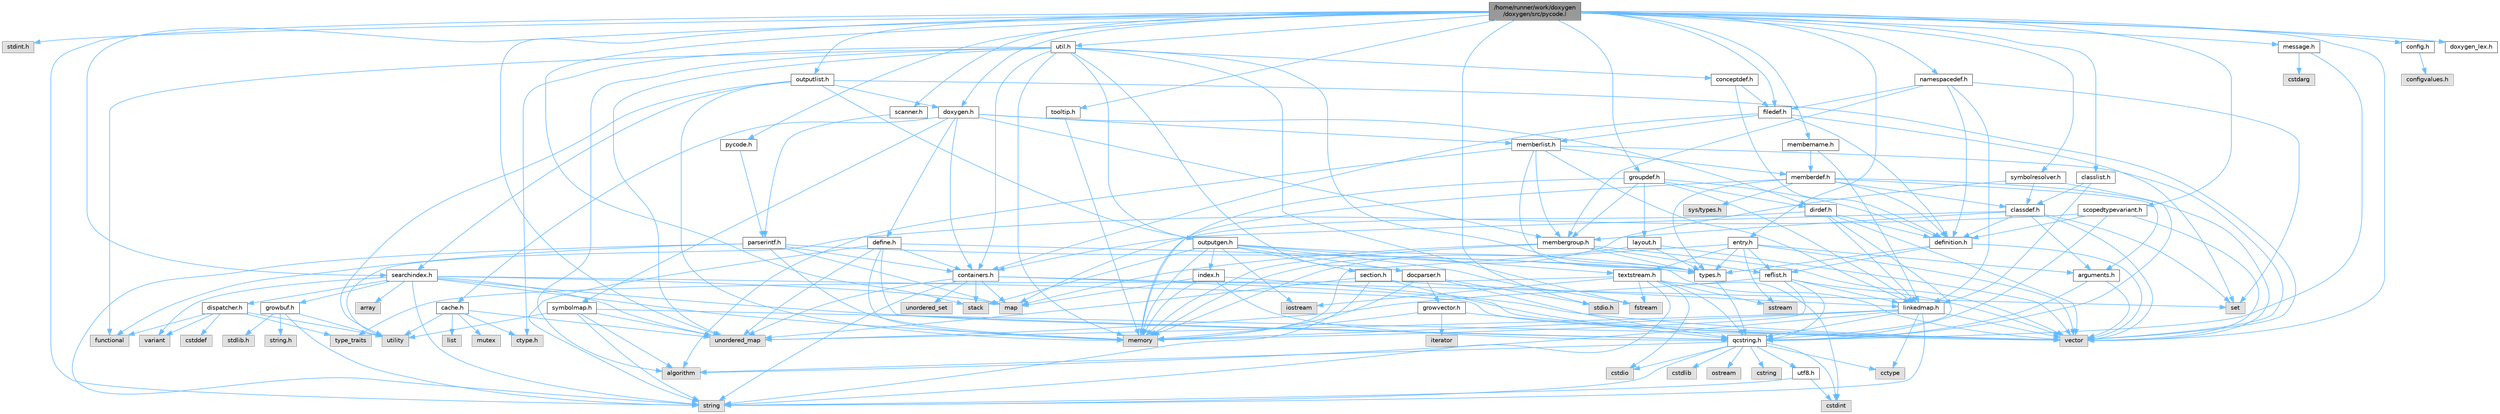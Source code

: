 digraph "/home/runner/work/doxygen/doxygen/src/pycode.l"
{
 // INTERACTIVE_SVG=YES
 // LATEX_PDF_SIZE
  bgcolor="transparent";
  edge [fontname=Helvetica,fontsize=10,labelfontname=Helvetica,labelfontsize=10];
  node [fontname=Helvetica,fontsize=10,shape=box,height=0.2,width=0.4];
  Node1 [label="/home/runner/work/doxygen\l/doxygen/src/pycode.l",height=0.2,width=0.4,color="gray40", fillcolor="grey60", style="filled", fontcolor="black",tooltip=" "];
  Node1 -> Node2 [color="steelblue1",style="solid"];
  Node2 [label="stdint.h",height=0.2,width=0.4,color="grey60", fillcolor="#E0E0E0", style="filled",tooltip=" "];
  Node1 -> Node3 [color="steelblue1",style="solid"];
  Node3 [label="vector",height=0.2,width=0.4,color="grey60", fillcolor="#E0E0E0", style="filled",tooltip=" "];
  Node1 -> Node4 [color="steelblue1",style="solid"];
  Node4 [label="unordered_map",height=0.2,width=0.4,color="grey60", fillcolor="#E0E0E0", style="filled",tooltip=" "];
  Node1 -> Node5 [color="steelblue1",style="solid"];
  Node5 [label="string",height=0.2,width=0.4,color="grey60", fillcolor="#E0E0E0", style="filled",tooltip=" "];
  Node1 -> Node6 [color="steelblue1",style="solid"];
  Node6 [label="stack",height=0.2,width=0.4,color="grey60", fillcolor="#E0E0E0", style="filled",tooltip=" "];
  Node1 -> Node7 [color="steelblue1",style="solid"];
  Node7 [label="stdio.h",height=0.2,width=0.4,color="grey60", fillcolor="#E0E0E0", style="filled",tooltip=" "];
  Node1 -> Node8 [color="steelblue1",style="solid"];
  Node8 [label="pycode.h",height=0.2,width=0.4,color="grey40", fillcolor="white", style="filled",URL="$d8/da2/pycode_8h.html",tooltip=" "];
  Node8 -> Node9 [color="steelblue1",style="solid"];
  Node9 [label="parserintf.h",height=0.2,width=0.4,color="grey40", fillcolor="white", style="filled",URL="$da/d55/parserintf_8h.html",tooltip=" "];
  Node9 -> Node10 [color="steelblue1",style="solid"];
  Node10 [label="functional",height=0.2,width=0.4,color="grey60", fillcolor="#E0E0E0", style="filled",tooltip=" "];
  Node9 -> Node11 [color="steelblue1",style="solid"];
  Node11 [label="memory",height=0.2,width=0.4,color="grey60", fillcolor="#E0E0E0", style="filled",tooltip=" "];
  Node9 -> Node12 [color="steelblue1",style="solid"];
  Node12 [label="map",height=0.2,width=0.4,color="grey60", fillcolor="#E0E0E0", style="filled",tooltip=" "];
  Node9 -> Node5 [color="steelblue1",style="solid"];
  Node9 -> Node13 [color="steelblue1",style="solid"];
  Node13 [label="types.h",height=0.2,width=0.4,color="grey40", fillcolor="white", style="filled",URL="$d9/d49/types_8h.html",tooltip="This file contains a number of basic enums and types."];
  Node13 -> Node14 [color="steelblue1",style="solid"];
  Node14 [label="qcstring.h",height=0.2,width=0.4,color="grey40", fillcolor="white", style="filled",URL="$d7/d5c/qcstring_8h.html",tooltip=" "];
  Node14 -> Node5 [color="steelblue1",style="solid"];
  Node14 -> Node15 [color="steelblue1",style="solid"];
  Node15 [label="algorithm",height=0.2,width=0.4,color="grey60", fillcolor="#E0E0E0", style="filled",tooltip=" "];
  Node14 -> Node16 [color="steelblue1",style="solid"];
  Node16 [label="cctype",height=0.2,width=0.4,color="grey60", fillcolor="#E0E0E0", style="filled",tooltip=" "];
  Node14 -> Node17 [color="steelblue1",style="solid"];
  Node17 [label="cstring",height=0.2,width=0.4,color="grey60", fillcolor="#E0E0E0", style="filled",tooltip=" "];
  Node14 -> Node18 [color="steelblue1",style="solid"];
  Node18 [label="cstdio",height=0.2,width=0.4,color="grey60", fillcolor="#E0E0E0", style="filled",tooltip=" "];
  Node14 -> Node19 [color="steelblue1",style="solid"];
  Node19 [label="cstdlib",height=0.2,width=0.4,color="grey60", fillcolor="#E0E0E0", style="filled",tooltip=" "];
  Node14 -> Node20 [color="steelblue1",style="solid"];
  Node20 [label="cstdint",height=0.2,width=0.4,color="grey60", fillcolor="#E0E0E0", style="filled",tooltip=" "];
  Node14 -> Node21 [color="steelblue1",style="solid"];
  Node21 [label="ostream",height=0.2,width=0.4,color="grey60", fillcolor="#E0E0E0", style="filled",tooltip=" "];
  Node14 -> Node22 [color="steelblue1",style="solid"];
  Node22 [label="utf8.h",height=0.2,width=0.4,color="grey40", fillcolor="white", style="filled",URL="$db/d7c/utf8_8h.html",tooltip="Various UTF8 related helper functions."];
  Node22 -> Node20 [color="steelblue1",style="solid"];
  Node22 -> Node5 [color="steelblue1",style="solid"];
  Node9 -> Node23 [color="steelblue1",style="solid"];
  Node23 [label="containers.h",height=0.2,width=0.4,color="grey40", fillcolor="white", style="filled",URL="$d5/d75/containers_8h.html",tooltip=" "];
  Node23 -> Node3 [color="steelblue1",style="solid"];
  Node23 -> Node5 [color="steelblue1",style="solid"];
  Node23 -> Node24 [color="steelblue1",style="solid"];
  Node24 [label="set",height=0.2,width=0.4,color="grey60", fillcolor="#E0E0E0", style="filled",tooltip=" "];
  Node23 -> Node12 [color="steelblue1",style="solid"];
  Node23 -> Node25 [color="steelblue1",style="solid"];
  Node25 [label="unordered_set",height=0.2,width=0.4,color="grey60", fillcolor="#E0E0E0", style="filled",tooltip=" "];
  Node23 -> Node4 [color="steelblue1",style="solid"];
  Node23 -> Node6 [color="steelblue1",style="solid"];
  Node1 -> Node26 [color="steelblue1",style="solid"];
  Node26 [label="message.h",height=0.2,width=0.4,color="grey40", fillcolor="white", style="filled",URL="$d2/d0d/message_8h.html",tooltip=" "];
  Node26 -> Node27 [color="steelblue1",style="solid"];
  Node27 [label="cstdarg",height=0.2,width=0.4,color="grey60", fillcolor="#E0E0E0", style="filled",tooltip=" "];
  Node26 -> Node14 [color="steelblue1",style="solid"];
  Node1 -> Node28 [color="steelblue1",style="solid"];
  Node28 [label="scanner.h",height=0.2,width=0.4,color="grey40", fillcolor="white", style="filled",URL="$db/d62/scanner_8h.html",tooltip=" "];
  Node28 -> Node9 [color="steelblue1",style="solid"];
  Node1 -> Node29 [color="steelblue1",style="solid"];
  Node29 [label="entry.h",height=0.2,width=0.4,color="grey40", fillcolor="white", style="filled",URL="$d1/dc6/entry_8h.html",tooltip=" "];
  Node29 -> Node3 [color="steelblue1",style="solid"];
  Node29 -> Node11 [color="steelblue1",style="solid"];
  Node29 -> Node30 [color="steelblue1",style="solid"];
  Node30 [label="sstream",height=0.2,width=0.4,color="grey60", fillcolor="#E0E0E0", style="filled",tooltip=" "];
  Node29 -> Node13 [color="steelblue1",style="solid"];
  Node29 -> Node31 [color="steelblue1",style="solid"];
  Node31 [label="arguments.h",height=0.2,width=0.4,color="grey40", fillcolor="white", style="filled",URL="$df/d9b/arguments_8h.html",tooltip=" "];
  Node31 -> Node3 [color="steelblue1",style="solid"];
  Node31 -> Node14 [color="steelblue1",style="solid"];
  Node29 -> Node32 [color="steelblue1",style="solid"];
  Node32 [label="reflist.h",height=0.2,width=0.4,color="grey40", fillcolor="white", style="filled",URL="$d1/d02/reflist_8h.html",tooltip=" "];
  Node32 -> Node3 [color="steelblue1",style="solid"];
  Node32 -> Node4 [color="steelblue1",style="solid"];
  Node32 -> Node11 [color="steelblue1",style="solid"];
  Node32 -> Node14 [color="steelblue1",style="solid"];
  Node32 -> Node33 [color="steelblue1",style="solid"];
  Node33 [label="linkedmap.h",height=0.2,width=0.4,color="grey40", fillcolor="white", style="filled",URL="$da/de1/linkedmap_8h.html",tooltip=" "];
  Node33 -> Node4 [color="steelblue1",style="solid"];
  Node33 -> Node3 [color="steelblue1",style="solid"];
  Node33 -> Node11 [color="steelblue1",style="solid"];
  Node33 -> Node5 [color="steelblue1",style="solid"];
  Node33 -> Node15 [color="steelblue1",style="solid"];
  Node33 -> Node16 [color="steelblue1",style="solid"];
  Node33 -> Node14 [color="steelblue1",style="solid"];
  Node29 -> Node34 [color="steelblue1",style="solid"];
  Node34 [label="textstream.h",height=0.2,width=0.4,color="grey40", fillcolor="white", style="filled",URL="$d4/d7d/textstream_8h.html",tooltip=" "];
  Node34 -> Node5 [color="steelblue1",style="solid"];
  Node34 -> Node35 [color="steelblue1",style="solid"];
  Node35 [label="iostream",height=0.2,width=0.4,color="grey60", fillcolor="#E0E0E0", style="filled",tooltip=" "];
  Node34 -> Node30 [color="steelblue1",style="solid"];
  Node34 -> Node20 [color="steelblue1",style="solid"];
  Node34 -> Node18 [color="steelblue1",style="solid"];
  Node34 -> Node36 [color="steelblue1",style="solid"];
  Node36 [label="fstream",height=0.2,width=0.4,color="grey60", fillcolor="#E0E0E0", style="filled",tooltip=" "];
  Node34 -> Node37 [color="steelblue1",style="solid"];
  Node37 [label="type_traits",height=0.2,width=0.4,color="grey60", fillcolor="#E0E0E0", style="filled",tooltip=" "];
  Node34 -> Node14 [color="steelblue1",style="solid"];
  Node1 -> Node38 [color="steelblue1",style="solid"];
  Node38 [label="doxygen.h",height=0.2,width=0.4,color="grey40", fillcolor="white", style="filled",URL="$d1/da1/doxygen_8h.html",tooltip=" "];
  Node38 -> Node23 [color="steelblue1",style="solid"];
  Node38 -> Node39 [color="steelblue1",style="solid"];
  Node39 [label="membergroup.h",height=0.2,width=0.4,color="grey40", fillcolor="white", style="filled",URL="$d9/d11/membergroup_8h.html",tooltip=" "];
  Node39 -> Node3 [color="steelblue1",style="solid"];
  Node39 -> Node12 [color="steelblue1",style="solid"];
  Node39 -> Node11 [color="steelblue1",style="solid"];
  Node39 -> Node13 [color="steelblue1",style="solid"];
  Node39 -> Node32 [color="steelblue1",style="solid"];
  Node38 -> Node40 [color="steelblue1",style="solid"];
  Node40 [label="dirdef.h",height=0.2,width=0.4,color="grey40", fillcolor="white", style="filled",URL="$d6/d15/dirdef_8h.html",tooltip=" "];
  Node40 -> Node3 [color="steelblue1",style="solid"];
  Node40 -> Node12 [color="steelblue1",style="solid"];
  Node40 -> Node14 [color="steelblue1",style="solid"];
  Node40 -> Node33 [color="steelblue1",style="solid"];
  Node40 -> Node41 [color="steelblue1",style="solid"];
  Node41 [label="definition.h",height=0.2,width=0.4,color="grey40", fillcolor="white", style="filled",URL="$df/da1/definition_8h.html",tooltip=" "];
  Node41 -> Node3 [color="steelblue1",style="solid"];
  Node41 -> Node13 [color="steelblue1",style="solid"];
  Node41 -> Node32 [color="steelblue1",style="solid"];
  Node38 -> Node42 [color="steelblue1",style="solid"];
  Node42 [label="memberlist.h",height=0.2,width=0.4,color="grey40", fillcolor="white", style="filled",URL="$dd/d78/memberlist_8h.html",tooltip=" "];
  Node42 -> Node3 [color="steelblue1",style="solid"];
  Node42 -> Node15 [color="steelblue1",style="solid"];
  Node42 -> Node43 [color="steelblue1",style="solid"];
  Node43 [label="memberdef.h",height=0.2,width=0.4,color="grey40", fillcolor="white", style="filled",URL="$d4/d46/memberdef_8h.html",tooltip=" "];
  Node43 -> Node3 [color="steelblue1",style="solid"];
  Node43 -> Node11 [color="steelblue1",style="solid"];
  Node43 -> Node44 [color="steelblue1",style="solid"];
  Node44 [label="sys/types.h",height=0.2,width=0.4,color="grey60", fillcolor="#E0E0E0", style="filled",tooltip=" "];
  Node43 -> Node13 [color="steelblue1",style="solid"];
  Node43 -> Node41 [color="steelblue1",style="solid"];
  Node43 -> Node31 [color="steelblue1",style="solid"];
  Node43 -> Node45 [color="steelblue1",style="solid"];
  Node45 [label="classdef.h",height=0.2,width=0.4,color="grey40", fillcolor="white", style="filled",URL="$d1/da6/classdef_8h.html",tooltip=" "];
  Node45 -> Node3 [color="steelblue1",style="solid"];
  Node45 -> Node24 [color="steelblue1",style="solid"];
  Node45 -> Node23 [color="steelblue1",style="solid"];
  Node45 -> Node41 [color="steelblue1",style="solid"];
  Node45 -> Node31 [color="steelblue1",style="solid"];
  Node45 -> Node39 [color="steelblue1",style="solid"];
  Node42 -> Node33 [color="steelblue1",style="solid"];
  Node42 -> Node13 [color="steelblue1",style="solid"];
  Node42 -> Node39 [color="steelblue1",style="solid"];
  Node38 -> Node46 [color="steelblue1",style="solid"];
  Node46 [label="define.h",height=0.2,width=0.4,color="grey40", fillcolor="white", style="filled",URL="$df/d67/define_8h.html",tooltip=" "];
  Node46 -> Node3 [color="steelblue1",style="solid"];
  Node46 -> Node11 [color="steelblue1",style="solid"];
  Node46 -> Node5 [color="steelblue1",style="solid"];
  Node46 -> Node4 [color="steelblue1",style="solid"];
  Node46 -> Node14 [color="steelblue1",style="solid"];
  Node46 -> Node23 [color="steelblue1",style="solid"];
  Node38 -> Node47 [color="steelblue1",style="solid"];
  Node47 [label="cache.h",height=0.2,width=0.4,color="grey40", fillcolor="white", style="filled",URL="$d3/d26/cache_8h.html",tooltip=" "];
  Node47 -> Node48 [color="steelblue1",style="solid"];
  Node48 [label="list",height=0.2,width=0.4,color="grey60", fillcolor="#E0E0E0", style="filled",tooltip=" "];
  Node47 -> Node4 [color="steelblue1",style="solid"];
  Node47 -> Node49 [color="steelblue1",style="solid"];
  Node49 [label="mutex",height=0.2,width=0.4,color="grey60", fillcolor="#E0E0E0", style="filled",tooltip=" "];
  Node47 -> Node50 [color="steelblue1",style="solid"];
  Node50 [label="utility",height=0.2,width=0.4,color="grey60", fillcolor="#E0E0E0", style="filled",tooltip=" "];
  Node47 -> Node51 [color="steelblue1",style="solid"];
  Node51 [label="ctype.h",height=0.2,width=0.4,color="grey60", fillcolor="#E0E0E0", style="filled",tooltip=" "];
  Node38 -> Node52 [color="steelblue1",style="solid"];
  Node52 [label="symbolmap.h",height=0.2,width=0.4,color="grey40", fillcolor="white", style="filled",URL="$d7/ddd/symbolmap_8h.html",tooltip=" "];
  Node52 -> Node15 [color="steelblue1",style="solid"];
  Node52 -> Node4 [color="steelblue1",style="solid"];
  Node52 -> Node3 [color="steelblue1",style="solid"];
  Node52 -> Node5 [color="steelblue1",style="solid"];
  Node52 -> Node50 [color="steelblue1",style="solid"];
  Node1 -> Node53 [color="steelblue1",style="solid"];
  Node53 [label="outputlist.h",height=0.2,width=0.4,color="grey40", fillcolor="white", style="filled",URL="$d2/db9/outputlist_8h.html",tooltip=" "];
  Node53 -> Node50 [color="steelblue1",style="solid"];
  Node53 -> Node3 [color="steelblue1",style="solid"];
  Node53 -> Node11 [color="steelblue1",style="solid"];
  Node53 -> Node54 [color="steelblue1",style="solid"];
  Node54 [label="outputgen.h",height=0.2,width=0.4,color="grey40", fillcolor="white", style="filled",URL="$df/d06/outputgen_8h.html",tooltip=" "];
  Node54 -> Node11 [color="steelblue1",style="solid"];
  Node54 -> Node6 [color="steelblue1",style="solid"];
  Node54 -> Node35 [color="steelblue1",style="solid"];
  Node54 -> Node36 [color="steelblue1",style="solid"];
  Node54 -> Node13 [color="steelblue1",style="solid"];
  Node54 -> Node55 [color="steelblue1",style="solid"];
  Node55 [label="index.h",height=0.2,width=0.4,color="grey40", fillcolor="white", style="filled",URL="$d1/db5/index_8h.html",tooltip=" "];
  Node55 -> Node11 [color="steelblue1",style="solid"];
  Node55 -> Node3 [color="steelblue1",style="solid"];
  Node55 -> Node12 [color="steelblue1",style="solid"];
  Node55 -> Node14 [color="steelblue1",style="solid"];
  Node54 -> Node56 [color="steelblue1",style="solid"];
  Node56 [label="section.h",height=0.2,width=0.4,color="grey40", fillcolor="white", style="filled",URL="$d1/d2a/section_8h.html",tooltip=" "];
  Node56 -> Node5 [color="steelblue1",style="solid"];
  Node56 -> Node4 [color="steelblue1",style="solid"];
  Node56 -> Node14 [color="steelblue1",style="solid"];
  Node56 -> Node33 [color="steelblue1",style="solid"];
  Node54 -> Node34 [color="steelblue1",style="solid"];
  Node54 -> Node57 [color="steelblue1",style="solid"];
  Node57 [label="docparser.h",height=0.2,width=0.4,color="grey40", fillcolor="white", style="filled",URL="$de/d9c/docparser_8h.html",tooltip=" "];
  Node57 -> Node7 [color="steelblue1",style="solid"];
  Node57 -> Node11 [color="steelblue1",style="solid"];
  Node57 -> Node14 [color="steelblue1",style="solid"];
  Node57 -> Node58 [color="steelblue1",style="solid"];
  Node58 [label="growvector.h",height=0.2,width=0.4,color="grey40", fillcolor="white", style="filled",URL="$d7/d50/growvector_8h.html",tooltip=" "];
  Node58 -> Node3 [color="steelblue1",style="solid"];
  Node58 -> Node11 [color="steelblue1",style="solid"];
  Node58 -> Node59 [color="steelblue1",style="solid"];
  Node59 [label="iterator",height=0.2,width=0.4,color="grey60", fillcolor="#E0E0E0", style="filled",tooltip=" "];
  Node53 -> Node60 [color="steelblue1",style="solid"];
  Node60 [label="searchindex.h",height=0.2,width=0.4,color="grey40", fillcolor="white", style="filled",URL="$de/d07/searchindex_8h.html",tooltip="Web server based search engine."];
  Node60 -> Node11 [color="steelblue1",style="solid"];
  Node60 -> Node3 [color="steelblue1",style="solid"];
  Node60 -> Node12 [color="steelblue1",style="solid"];
  Node60 -> Node4 [color="steelblue1",style="solid"];
  Node60 -> Node5 [color="steelblue1",style="solid"];
  Node60 -> Node61 [color="steelblue1",style="solid"];
  Node61 [label="array",height=0.2,width=0.4,color="grey60", fillcolor="#E0E0E0", style="filled",tooltip=" "];
  Node60 -> Node62 [color="steelblue1",style="solid"];
  Node62 [label="variant",height=0.2,width=0.4,color="grey60", fillcolor="#E0E0E0", style="filled",tooltip=" "];
  Node60 -> Node14 [color="steelblue1",style="solid"];
  Node60 -> Node63 [color="steelblue1",style="solid"];
  Node63 [label="growbuf.h",height=0.2,width=0.4,color="grey40", fillcolor="white", style="filled",URL="$dd/d72/growbuf_8h.html",tooltip=" "];
  Node63 -> Node50 [color="steelblue1",style="solid"];
  Node63 -> Node64 [color="steelblue1",style="solid"];
  Node64 [label="stdlib.h",height=0.2,width=0.4,color="grey60", fillcolor="#E0E0E0", style="filled",tooltip=" "];
  Node63 -> Node65 [color="steelblue1",style="solid"];
  Node65 [label="string.h",height=0.2,width=0.4,color="grey60", fillcolor="#E0E0E0", style="filled",tooltip=" "];
  Node63 -> Node5 [color="steelblue1",style="solid"];
  Node60 -> Node66 [color="steelblue1",style="solid"];
  Node66 [label="dispatcher.h",height=0.2,width=0.4,color="grey40", fillcolor="white", style="filled",URL="$da/d73/dispatcher_8h.html",tooltip=" "];
  Node66 -> Node67 [color="steelblue1",style="solid"];
  Node67 [label="cstddef",height=0.2,width=0.4,color="grey60", fillcolor="#E0E0E0", style="filled",tooltip=" "];
  Node66 -> Node50 [color="steelblue1",style="solid"];
  Node66 -> Node10 [color="steelblue1",style="solid"];
  Node66 -> Node62 [color="steelblue1",style="solid"];
  Node66 -> Node37 [color="steelblue1",style="solid"];
  Node53 -> Node38 [color="steelblue1",style="solid"];
  Node1 -> Node68 [color="steelblue1",style="solid"];
  Node68 [label="util.h",height=0.2,width=0.4,color="grey40", fillcolor="white", style="filled",URL="$d8/d3c/util_8h.html",tooltip="A bunch of utility functions."];
  Node68 -> Node11 [color="steelblue1",style="solid"];
  Node68 -> Node4 [color="steelblue1",style="solid"];
  Node68 -> Node15 [color="steelblue1",style="solid"];
  Node68 -> Node10 [color="steelblue1",style="solid"];
  Node68 -> Node36 [color="steelblue1",style="solid"];
  Node68 -> Node51 [color="steelblue1",style="solid"];
  Node68 -> Node13 [color="steelblue1",style="solid"];
  Node68 -> Node57 [color="steelblue1",style="solid"];
  Node68 -> Node23 [color="steelblue1",style="solid"];
  Node68 -> Node54 [color="steelblue1",style="solid"];
  Node68 -> Node69 [color="steelblue1",style="solid"];
  Node69 [label="conceptdef.h",height=0.2,width=0.4,color="grey40", fillcolor="white", style="filled",URL="$da/df1/conceptdef_8h.html",tooltip=" "];
  Node69 -> Node41 [color="steelblue1",style="solid"];
  Node69 -> Node70 [color="steelblue1",style="solid"];
  Node70 [label="filedef.h",height=0.2,width=0.4,color="grey40", fillcolor="white", style="filled",URL="$d4/d3a/filedef_8h.html",tooltip=" "];
  Node70 -> Node24 [color="steelblue1",style="solid"];
  Node70 -> Node41 [color="steelblue1",style="solid"];
  Node70 -> Node42 [color="steelblue1",style="solid"];
  Node70 -> Node23 [color="steelblue1",style="solid"];
  Node1 -> Node71 [color="steelblue1",style="solid"];
  Node71 [label="membername.h",height=0.2,width=0.4,color="grey40", fillcolor="white", style="filled",URL="$d7/dfc/membername_8h.html",tooltip=" "];
  Node71 -> Node43 [color="steelblue1",style="solid"];
  Node71 -> Node33 [color="steelblue1",style="solid"];
  Node1 -> Node60 [color="steelblue1",style="solid"];
  Node1 -> Node72 [color="steelblue1",style="solid"];
  Node72 [label="config.h",height=0.2,width=0.4,color="grey40", fillcolor="white", style="filled",URL="$db/d16/config_8h.html",tooltip=" "];
  Node72 -> Node73 [color="steelblue1",style="solid"];
  Node73 [label="configvalues.h",height=0.2,width=0.4,color="grey60", fillcolor="#E0E0E0", style="filled",tooltip=" "];
  Node1 -> Node74 [color="steelblue1",style="solid"];
  Node74 [label="groupdef.h",height=0.2,width=0.4,color="grey40", fillcolor="white", style="filled",URL="$d1/de6/groupdef_8h.html",tooltip=" "];
  Node74 -> Node11 [color="steelblue1",style="solid"];
  Node74 -> Node41 [color="steelblue1",style="solid"];
  Node74 -> Node40 [color="steelblue1",style="solid"];
  Node74 -> Node75 [color="steelblue1",style="solid"];
  Node75 [label="layout.h",height=0.2,width=0.4,color="grey40", fillcolor="white", style="filled",URL="$db/d51/layout_8h.html",tooltip=" "];
  Node75 -> Node11 [color="steelblue1",style="solid"];
  Node75 -> Node3 [color="steelblue1",style="solid"];
  Node75 -> Node13 [color="steelblue1",style="solid"];
  Node74 -> Node39 [color="steelblue1",style="solid"];
  Node74 -> Node33 [color="steelblue1",style="solid"];
  Node1 -> Node76 [color="steelblue1",style="solid"];
  Node76 [label="classlist.h",height=0.2,width=0.4,color="grey40", fillcolor="white", style="filled",URL="$d2/df8/classlist_8h.html",tooltip=" "];
  Node76 -> Node33 [color="steelblue1",style="solid"];
  Node76 -> Node45 [color="steelblue1",style="solid"];
  Node1 -> Node70 [color="steelblue1",style="solid"];
  Node1 -> Node77 [color="steelblue1",style="solid"];
  Node77 [label="namespacedef.h",height=0.2,width=0.4,color="grey40", fillcolor="white", style="filled",URL="$d7/d97/namespacedef_8h.html",tooltip=" "];
  Node77 -> Node24 [color="steelblue1",style="solid"];
  Node77 -> Node41 [color="steelblue1",style="solid"];
  Node77 -> Node70 [color="steelblue1",style="solid"];
  Node77 -> Node33 [color="steelblue1",style="solid"];
  Node77 -> Node39 [color="steelblue1",style="solid"];
  Node1 -> Node78 [color="steelblue1",style="solid"];
  Node78 [label="tooltip.h",height=0.2,width=0.4,color="grey40", fillcolor="white", style="filled",URL="$db/d83/tooltip_8h.html",tooltip=" "];
  Node78 -> Node11 [color="steelblue1",style="solid"];
  Node1 -> Node79 [color="steelblue1",style="solid"];
  Node79 [label="scopedtypevariant.h",height=0.2,width=0.4,color="grey40", fillcolor="white", style="filled",URL="$d7/d7a/scopedtypevariant_8h.html",tooltip=" "];
  Node79 -> Node50 [color="steelblue1",style="solid"];
  Node79 -> Node3 [color="steelblue1",style="solid"];
  Node79 -> Node14 [color="steelblue1",style="solid"];
  Node79 -> Node41 [color="steelblue1",style="solid"];
  Node1 -> Node80 [color="steelblue1",style="solid"];
  Node80 [label="symbolresolver.h",height=0.2,width=0.4,color="grey40", fillcolor="white", style="filled",URL="$d9/db2/symbolresolver_8h.html",tooltip=" "];
  Node80 -> Node11 [color="steelblue1",style="solid"];
  Node80 -> Node14 [color="steelblue1",style="solid"];
  Node80 -> Node45 [color="steelblue1",style="solid"];
  Node1 -> Node81 [color="steelblue1",style="solid"];
  Node81 [label="doxygen_lex.h",height=0.2,width=0.4,color="grey40", fillcolor="white", style="filled",URL="$d6/da5/doxygen__lex_8h.html",tooltip=" "];
}
